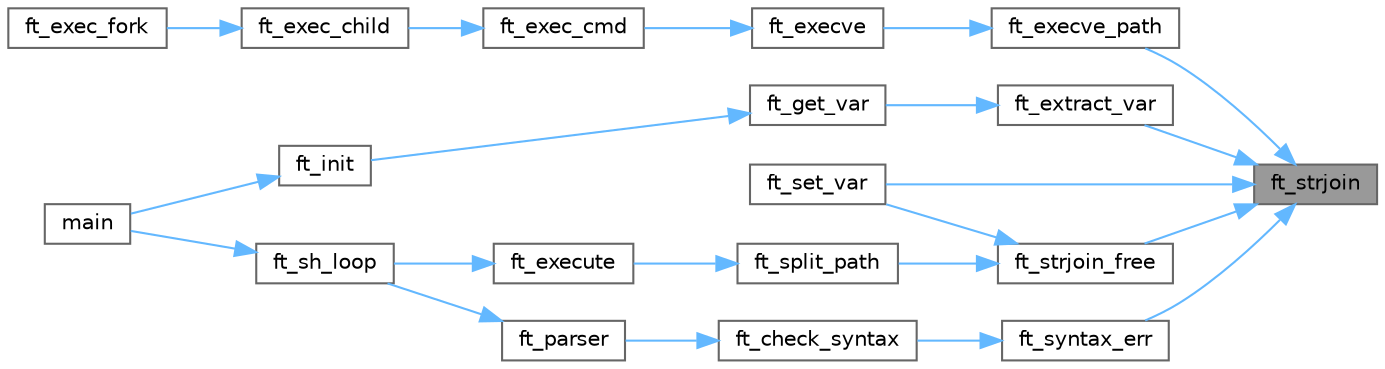digraph "ft_strjoin"
{
 // LATEX_PDF_SIZE
  bgcolor="transparent";
  edge [fontname=Helvetica,fontsize=10,labelfontname=Helvetica,labelfontsize=10];
  node [fontname=Helvetica,fontsize=10,shape=box,height=0.2,width=0.4];
  rankdir="RL";
  Node1 [id="Node000001",label="ft_strjoin",height=0.2,width=0.4,color="gray40", fillcolor="grey60", style="filled", fontcolor="black",tooltip=" "];
  Node1 -> Node2 [id="edge1_Node000001_Node000002",dir="back",color="steelblue1",style="solid",tooltip=" "];
  Node2 [id="Node000002",label="ft_execve_path",height=0.2,width=0.4,color="grey40", fillcolor="white", style="filled",URL="$group__ft__execve.html#ga36f090ffe8c897f5eda4a5a517318286",tooltip="Execute command with relative path."];
  Node2 -> Node3 [id="edge2_Node000002_Node000003",dir="back",color="steelblue1",style="solid",tooltip=" "];
  Node3 [id="Node000003",label="ft_execve",height=0.2,width=0.4,color="grey40", fillcolor="white", style="filled",URL="$group__ft__execve.html#ga242b916dae65dcb991f9e32744c7e8c0",tooltip="Execute command with execve w/ absolute or relative path."];
  Node3 -> Node4 [id="edge3_Node000003_Node000004",dir="back",color="steelblue1",style="solid",tooltip=" "];
  Node4 [id="Node000004",label="ft_exec_cmd",height=0.2,width=0.4,color="grey40", fillcolor="white", style="filled",URL="$group__execute.html#ga79f7ef990a7ae3e6ea7af061262a0b70",tooltip="Execute a command."];
  Node4 -> Node5 [id="edge4_Node000004_Node000005",dir="back",color="steelblue1",style="solid",tooltip=" "];
  Node5 [id="Node000005",label="ft_exec_child",height=0.2,width=0.4,color="grey40", fillcolor="white", style="filled",URL="$group__exec__children.html#ga7c2b1ee91653a651eac1629931b2aea5",tooltip=" "];
  Node5 -> Node6 [id="edge5_Node000005_Node000006",dir="back",color="steelblue1",style="solid",tooltip=" "];
  Node6 [id="Node000006",label="ft_exec_fork",height=0.2,width=0.4,color="grey40", fillcolor="white", style="filled",URL="$group__exec__one.html#ga9797cac6e9d497bc2e0069ec08f57617",tooltip=" "];
  Node1 -> Node7 [id="edge6_Node000001_Node000007",dir="back",color="steelblue1",style="solid",tooltip=" "];
  Node7 [id="Node000007",label="ft_extract_var",height=0.2,width=0.4,color="grey40", fillcolor="white", style="filled",URL="$group__env__get.html#ga5f128165d9d5d7b8427172510b677b70",tooltip=" "];
  Node7 -> Node8 [id="edge7_Node000007_Node000008",dir="back",color="steelblue1",style="solid",tooltip=" "];
  Node8 [id="Node000008",label="ft_get_var",height=0.2,width=0.4,color="grey40", fillcolor="white", style="filled",URL="$group__env__get.html#gabfc48f0f69e58321053149c82def705e",tooltip=" "];
  Node8 -> Node9 [id="edge8_Node000008_Node000009",dir="back",color="steelblue1",style="solid",tooltip=" "];
  Node9 [id="Node000009",label="ft_init",height=0.2,width=0.4,color="grey40", fillcolor="white", style="filled",URL="$group__init.html#gabdb2fd607199d7f814010936ed338371",tooltip="Initialize minishell."];
  Node9 -> Node10 [id="edge9_Node000009_Node000010",dir="back",color="steelblue1",style="solid",tooltip=" "];
  Node10 [id="Node000010",label="main",height=0.2,width=0.4,color="grey40", fillcolor="white", style="filled",URL="$group__main.html#ga647f21a28344e1d9c643f4115516d7c9",tooltip="Minishell main function."];
  Node1 -> Node11 [id="edge10_Node000001_Node000011",dir="back",color="steelblue1",style="solid",tooltip=" "];
  Node11 [id="Node000011",label="ft_set_var",height=0.2,width=0.4,color="grey40", fillcolor="white", style="filled",URL="$group__env__set.html#ga317149cbf80d308f9ffd4d75c8f074f2",tooltip=" "];
  Node1 -> Node12 [id="edge11_Node000001_Node000012",dir="back",color="steelblue1",style="solid",tooltip=" "];
  Node12 [id="Node000012",label="ft_strjoin_free",height=0.2,width=0.4,color="grey40", fillcolor="white", style="filled",URL="$ft__strjoin__free_8c.html#ab0fe1cca4e90bf149332304b54a45c80",tooltip=" "];
  Node12 -> Node11 [id="edge12_Node000012_Node000011",dir="back",color="steelblue1",style="solid",tooltip=" "];
  Node12 -> Node13 [id="edge13_Node000012_Node000013",dir="back",color="steelblue1",style="solid",tooltip=" "];
  Node13 [id="Node000013",label="ft_split_path",height=0.2,width=0.4,color="grey40", fillcolor="white", style="filled",URL="$group__execute.html#ga3ec2c68aec79514b9d5bf7eaa79260a7",tooltip=" "];
  Node13 -> Node14 [id="edge14_Node000013_Node000014",dir="back",color="steelblue1",style="solid",tooltip=" "];
  Node14 [id="Node000014",label="ft_execute",height=0.2,width=0.4,color="grey40", fillcolor="white", style="filled",URL="$group__execute.html#ga1ac8dea8c4dea952ed2d62e98df59073",tooltip="Execute commands."];
  Node14 -> Node15 [id="edge15_Node000014_Node000015",dir="back",color="steelblue1",style="solid",tooltip=" "];
  Node15 [id="Node000015",label="ft_sh_loop",height=0.2,width=0.4,color="grey40", fillcolor="white", style="filled",URL="$group__main.html#ga3c4c12893e05d8e00d1a3a74cbdaf5a2",tooltip="Minishell loop."];
  Node15 -> Node10 [id="edge16_Node000015_Node000010",dir="back",color="steelblue1",style="solid",tooltip=" "];
  Node1 -> Node16 [id="edge17_Node000001_Node000016",dir="back",color="steelblue1",style="solid",tooltip=" "];
  Node16 [id="Node000016",label="ft_syntax_err",height=0.2,width=0.4,color="grey40", fillcolor="white", style="filled",URL="$group__error.html#ga55bf2d68d178053b81b3ab6a793394b9",tooltip="Create error message."];
  Node16 -> Node17 [id="edge18_Node000016_Node000017",dir="back",color="steelblue1",style="solid",tooltip=" "];
  Node17 [id="Node000017",label="ft_check_syntax",height=0.2,width=0.4,color="grey40", fillcolor="white", style="filled",URL="$group__parser.html#gaa22a052c6a28e37e783cd6ae07745c64",tooltip="Check if a given token's list is a valid command syntactically."];
  Node17 -> Node18 [id="edge19_Node000017_Node000018",dir="back",color="steelblue1",style="solid",tooltip=" "];
  Node18 [id="Node000018",label="ft_parser",height=0.2,width=0.4,color="grey40", fillcolor="white", style="filled",URL="$group__parser.html#ga0c8ac350deba72c9149a366e25354f88",tooltip=" "];
  Node18 -> Node15 [id="edge20_Node000018_Node000015",dir="back",color="steelblue1",style="solid",tooltip=" "];
}
